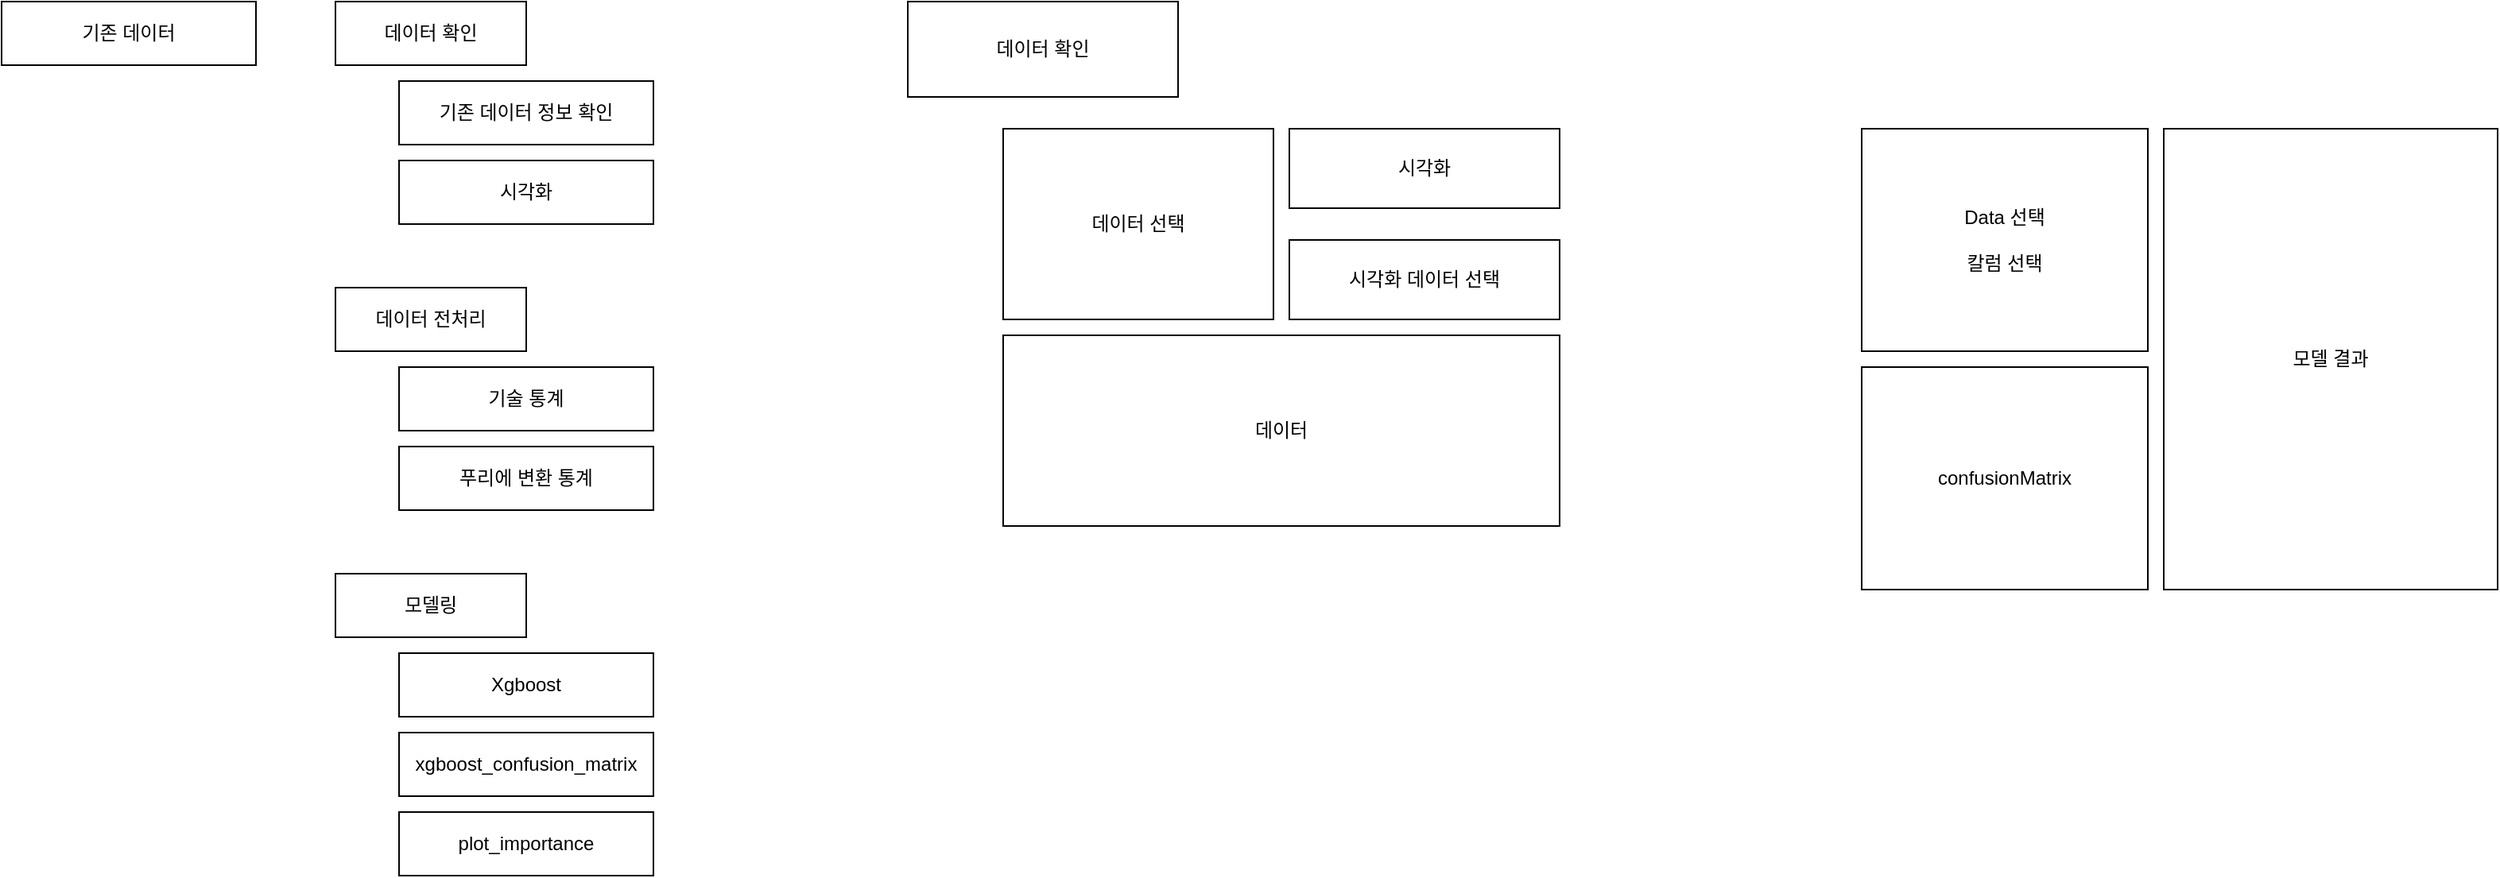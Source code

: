 <mxfile version="13.7.9" type="device"><diagram id="q6fMcQNNtKpuhhOcfK4y" name="페이지-1"><mxGraphModel dx="981" dy="567" grid="1" gridSize="10" guides="1" tooltips="1" connect="1" arrows="1" fold="1" page="1" pageScale="1" pageWidth="10000" pageHeight="10000" math="0" shadow="0"><root><mxCell id="0"/><mxCell id="1" parent="0"/><mxCell id="Jwk1HKf0OWJZeKHZIeI9-7" value="데이터 확인" style="rounded=0;whiteSpace=wrap;html=1;" vertex="1" parent="1"><mxGeometry x="720" y="260" width="120" height="40" as="geometry"/></mxCell><mxCell id="Jwk1HKf0OWJZeKHZIeI9-1" value="기존 데이터" style="rounded=0;whiteSpace=wrap;html=1;" vertex="1" parent="1"><mxGeometry x="510" y="260" width="160" height="40" as="geometry"/></mxCell><mxCell id="Jwk1HKf0OWJZeKHZIeI9-2" value="기존 데이터 정보 확인" style="rounded=0;whiteSpace=wrap;html=1;" vertex="1" parent="1"><mxGeometry x="760" y="310" width="160" height="40" as="geometry"/></mxCell><mxCell id="Jwk1HKf0OWJZeKHZIeI9-3" value="시각화" style="rounded=0;whiteSpace=wrap;html=1;" vertex="1" parent="1"><mxGeometry x="760" y="360" width="160" height="40" as="geometry"/></mxCell><mxCell id="Jwk1HKf0OWJZeKHZIeI9-8" value="데이터 전처리" style="rounded=0;whiteSpace=wrap;html=1;" vertex="1" parent="1"><mxGeometry x="720" y="440" width="120" height="40" as="geometry"/></mxCell><mxCell id="Jwk1HKf0OWJZeKHZIeI9-9" value="기술 통계" style="rounded=0;whiteSpace=wrap;html=1;" vertex="1" parent="1"><mxGeometry x="760" y="490" width="160" height="40" as="geometry"/></mxCell><mxCell id="Jwk1HKf0OWJZeKHZIeI9-10" value="푸리에 변환 통계" style="rounded=0;whiteSpace=wrap;html=1;" vertex="1" parent="1"><mxGeometry x="760" y="540" width="160" height="40" as="geometry"/></mxCell><mxCell id="Jwk1HKf0OWJZeKHZIeI9-11" value="모델링" style="rounded=0;whiteSpace=wrap;html=1;" vertex="1" parent="1"><mxGeometry x="720" y="620" width="120" height="40" as="geometry"/></mxCell><mxCell id="Jwk1HKf0OWJZeKHZIeI9-12" value="xgboost_confusion_matrix" style="rounded=0;whiteSpace=wrap;html=1;" vertex="1" parent="1"><mxGeometry x="760" y="720" width="160" height="40" as="geometry"/></mxCell><mxCell id="Jwk1HKf0OWJZeKHZIeI9-13" value="Xgboost" style="rounded=0;whiteSpace=wrap;html=1;" vertex="1" parent="1"><mxGeometry x="760" y="670" width="160" height="40" as="geometry"/></mxCell><mxCell id="Jwk1HKf0OWJZeKHZIeI9-14" value="plot_importance" style="rounded=0;whiteSpace=wrap;html=1;" vertex="1" parent="1"><mxGeometry x="760" y="770" width="160" height="40" as="geometry"/></mxCell><mxCell id="Jwk1HKf0OWJZeKHZIeI9-15" value="데이터 확인" style="rounded=0;whiteSpace=wrap;html=1;" vertex="1" parent="1"><mxGeometry x="1080" y="260" width="170" height="60" as="geometry"/></mxCell><mxCell id="Jwk1HKf0OWJZeKHZIeI9-16" value="데이터 선택" style="rounded=0;whiteSpace=wrap;html=1;" vertex="1" parent="1"><mxGeometry x="1140" y="340" width="170" height="120" as="geometry"/></mxCell><mxCell id="Jwk1HKf0OWJZeKHZIeI9-17" value="시각화" style="rounded=0;whiteSpace=wrap;html=1;" vertex="1" parent="1"><mxGeometry x="1320" y="340" width="170" height="50" as="geometry"/></mxCell><mxCell id="Jwk1HKf0OWJZeKHZIeI9-18" value="데이터" style="rounded=0;whiteSpace=wrap;html=1;" vertex="1" parent="1"><mxGeometry x="1140" y="470" width="350" height="120" as="geometry"/></mxCell><mxCell id="Jwk1HKf0OWJZeKHZIeI9-20" value="시각화 데이터 선택" style="rounded=0;whiteSpace=wrap;html=1;" vertex="1" parent="1"><mxGeometry x="1320" y="410" width="170" height="50" as="geometry"/></mxCell><mxCell id="Jwk1HKf0OWJZeKHZIeI9-21" value="Data 선택&lt;br&gt;&lt;br&gt;칼럼 선택" style="rounded=0;whiteSpace=wrap;html=1;" vertex="1" parent="1"><mxGeometry x="1680" y="340" width="180" height="140" as="geometry"/></mxCell><mxCell id="Jwk1HKf0OWJZeKHZIeI9-23" value="confusionMatrix" style="rounded=0;whiteSpace=wrap;html=1;" vertex="1" parent="1"><mxGeometry x="1680" y="490" width="180" height="140" as="geometry"/></mxCell><mxCell id="Jwk1HKf0OWJZeKHZIeI9-24" value="모델 결과" style="rounded=0;whiteSpace=wrap;html=1;" vertex="1" parent="1"><mxGeometry x="1870" y="340" width="210" height="290" as="geometry"/></mxCell></root></mxGraphModel></diagram></mxfile>